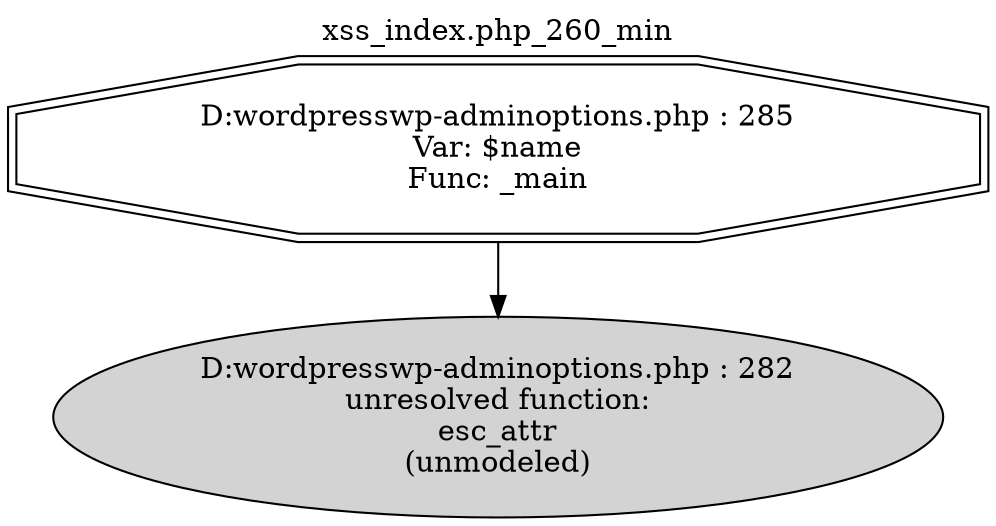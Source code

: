 digraph cfg {
  label="xss_index.php_260_min";
  labelloc=t;
  n1 [shape=doubleoctagon, label="D:\wordpress\wp-admin\options.php : 285\nVar: $name\nFunc: _main\n"];
  n2 [shape=ellipse, label="D:\wordpress\wp-admin\options.php : 282\nunresolved function:\nesc_attr\n(unmodeled)\n",style=filled];
  n1 -> n2;
}
